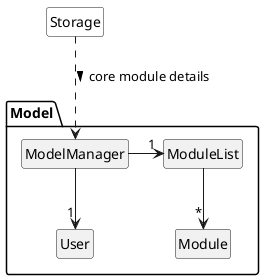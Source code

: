 @startuml
hide empty members
hide circle
skinparam classAttributeIconSize 0

package Model{
    class ModelManager
    class ModuleList
    class User
    class Module
}

Class Storage #FFFFFF
Storage ..> ModelManager: core module details >

ModelManager -> "1" ModuleList
ModelManager --> "1" User
ModuleList --> "*" Module


@enduml